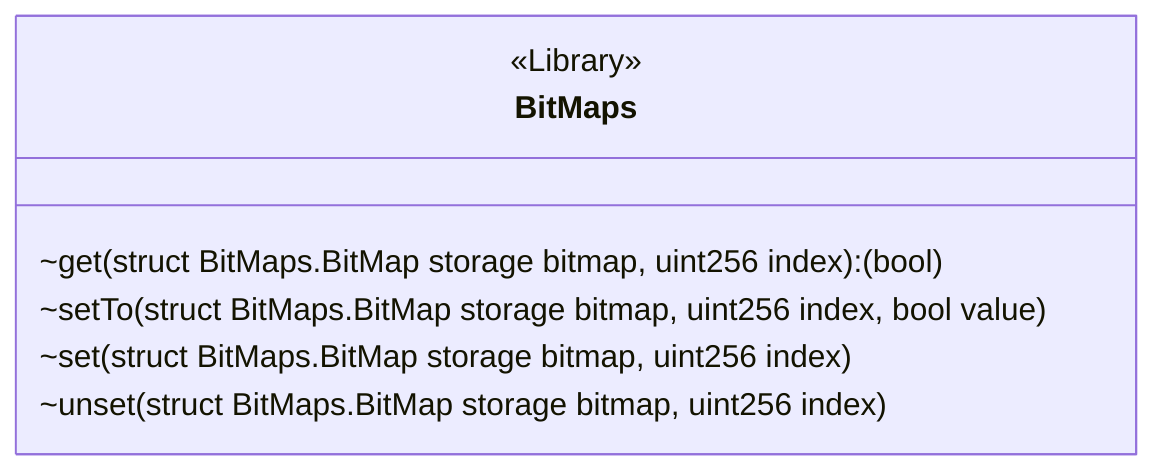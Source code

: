 classDiagram
  %% 858:1161:0
  class BitMaps {
    <<Library>>
    ~get(struct BitMaps.BitMap storage bitmap, uint256 index): (bool)
    ~setTo(struct BitMaps.BitMap storage bitmap, uint256 index, bool value)
    ~set(struct BitMaps.BitMap storage bitmap, uint256 index)
    ~unset(struct BitMaps.BitMap storage bitmap, uint256 index)
  }